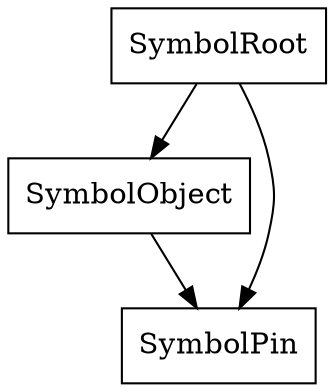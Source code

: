 digraph G {
  "SymbolRoot" [shape=rectangle] ;
  "SymbolRoot" -> "SymbolObject" ;
  "SymbolRoot" -> "SymbolPin" ;
  "SymbolObject" [shape=rectangle] ;
  "SymbolObject" -> "SymbolPin" ;
  "SymbolPin" [shape=rectangle] ;
}
